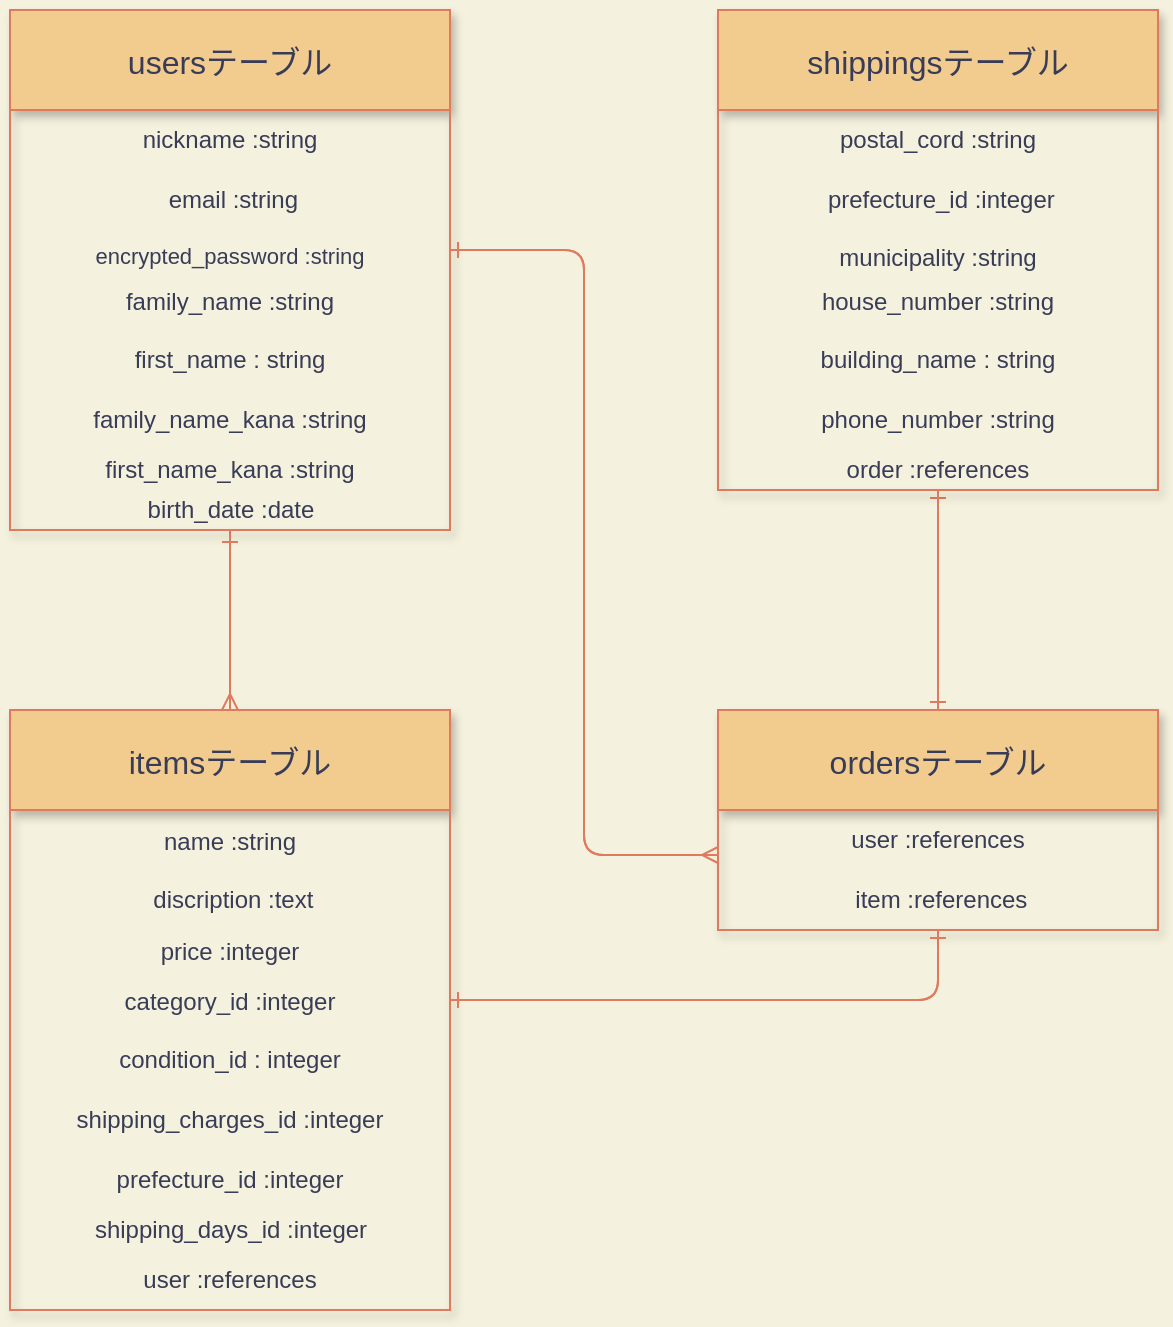 <mxfile>
    <diagram id="sKbIr0cI8A_Dz9tCZDk9" name="ページ1">
        <mxGraphModel dx="728" dy="680" grid="1" gridSize="10" guides="1" tooltips="1" connect="1" arrows="1" fold="1" page="1" pageScale="1" pageWidth="827" pageHeight="1169" background="#F4F1DE" math="0" shadow="0">
            <root>
                <mxCell id="0"/>
                <mxCell id="1" parent="0"/>
                <mxCell id="104" style="edgeStyle=orthogonalEdgeStyle;rounded=0;orthogonalLoop=1;jettySize=auto;html=1;entryX=0.5;entryY=0;entryDx=0;entryDy=0;fontSize=12;endArrow=ERmany;endFill=0;labelBackgroundColor=#F4F1DE;strokeColor=#E07A5F;fontColor=#393C56;" edge="1" parent="1" source="2" target="73">
                    <mxGeometry relative="1" as="geometry"/>
                </mxCell>
                <mxCell id="2" value="usersテーブル" style="swimlane;fontStyle=0;childLayout=stackLayout;horizontal=1;startSize=50;horizontalStack=0;resizeParent=1;resizeParentMax=0;resizeLast=0;collapsible=1;marginBottom=0;align=center;fontSize=16;shadow=1;fillColor=#F2CC8F;strokeColor=#E07A5F;fontColor=#393C56;" vertex="1" parent="1">
                    <mxGeometry x="60" y="70" width="220" height="260" as="geometry"/>
                </mxCell>
                <mxCell id="57" value="nickname :string" style="text;html=1;strokeColor=none;fillColor=none;align=center;verticalAlign=middle;whiteSpace=wrap;rounded=0;rotation=0;fontColor=#393C56;" vertex="1" parent="2">
                    <mxGeometry y="50" width="220" height="30" as="geometry"/>
                </mxCell>
                <mxCell id="35" value="&amp;nbsp;email :string" style="text;html=1;strokeColor=none;fillColor=none;align=center;verticalAlign=middle;whiteSpace=wrap;rounded=0;fontColor=#393C56;" vertex="1" parent="2">
                    <mxGeometry y="80" width="220" height="30" as="geometry"/>
                </mxCell>
                <mxCell id="4" value="encrypted_password :string" style="text;strokeColor=none;fillColor=none;spacingLeft=4;spacingRight=4;overflow=hidden;rotatable=0;points=[[0,0.5],[1,0.5]];portConstraint=eastwest;fontSize=11;align=center;fontColor=#393C56;" vertex="1" parent="2">
                    <mxGeometry y="110" width="220" height="20" as="geometry"/>
                </mxCell>
                <mxCell id="5" value="family_name :string" style="text;strokeColor=none;fillColor=none;spacingLeft=4;spacingRight=4;overflow=hidden;rotatable=0;points=[[0,0.5],[1,0.5]];portConstraint=eastwest;fontSize=12;align=center;verticalAlign=middle;fontColor=#393C56;" vertex="1" parent="2">
                    <mxGeometry y="130" width="220" height="30" as="geometry"/>
                </mxCell>
                <mxCell id="36" value="first_name : string" style="text;html=1;strokeColor=none;fillColor=none;align=center;verticalAlign=middle;whiteSpace=wrap;rounded=0;fontColor=#393C56;" vertex="1" parent="2">
                    <mxGeometry y="160" width="220" height="30" as="geometry"/>
                </mxCell>
                <mxCell id="71" value="family_name_kana :string" style="text;html=1;strokeColor=none;fillColor=none;align=center;verticalAlign=middle;whiteSpace=wrap;rounded=0;shadow=1;fontColor=#393C56;" vertex="1" parent="2">
                    <mxGeometry y="190" width="220" height="30" as="geometry"/>
                </mxCell>
                <mxCell id="28" value="first_name_kana :string" style="text;html=1;strokeColor=none;fillColor=none;align=center;verticalAlign=middle;whiteSpace=wrap;rounded=0;fontColor=#393C56;" vertex="1" parent="2">
                    <mxGeometry y="220" width="220" height="20" as="geometry"/>
                </mxCell>
                <mxCell id="69" value="birth_date :date" style="text;html=1;resizable=0;autosize=1;align=center;verticalAlign=middle;points=[];fillColor=none;strokeColor=none;rounded=0;shadow=1;fontColor=#393C56;" vertex="1" parent="2">
                    <mxGeometry y="240" width="220" height="20" as="geometry"/>
                </mxCell>
                <mxCell id="105" style="edgeStyle=orthogonalEdgeStyle;rounded=0;orthogonalLoop=1;jettySize=auto;html=1;exitX=0.5;exitY=0;exitDx=0;exitDy=0;entryX=0.5;entryY=1.1;entryDx=0;entryDy=0;entryPerimeter=0;endArrow=ERone;endFill=0;fontSize=12;labelBackgroundColor=#F4F1DE;strokeColor=#E07A5F;fontColor=#393C56;" edge="1" parent="1" source="73" target="69">
                    <mxGeometry relative="1" as="geometry"/>
                </mxCell>
                <mxCell id="73" value="itemsテーブル" style="swimlane;fontStyle=0;childLayout=stackLayout;horizontal=1;startSize=50;horizontalStack=0;resizeParent=1;resizeParentMax=0;resizeLast=0;collapsible=1;marginBottom=0;align=center;fontSize=16;shadow=1;fillColor=#F2CC8F;strokeColor=#E07A5F;fontColor=#393C56;" vertex="1" parent="1">
                    <mxGeometry x="60" y="420" width="220" height="300" as="geometry"/>
                </mxCell>
                <mxCell id="74" value="name :string" style="text;html=1;strokeColor=none;fillColor=none;align=center;verticalAlign=middle;whiteSpace=wrap;rounded=0;rotation=0;spacing=1;spacingBottom=0;spacingTop=2;fontColor=#393C56;" vertex="1" parent="73">
                    <mxGeometry y="50" width="220" height="30" as="geometry"/>
                </mxCell>
                <mxCell id="75" value="&amp;nbsp;discription :text" style="text;html=1;strokeColor=none;fillColor=none;align=center;verticalAlign=middle;whiteSpace=wrap;rounded=0;fontColor=#393C56;" vertex="1" parent="73">
                    <mxGeometry y="80" width="220" height="30" as="geometry"/>
                </mxCell>
                <mxCell id="76" value="price :integer" style="text;strokeColor=none;fillColor=none;spacingLeft=4;spacingRight=4;overflow=hidden;rotatable=0;points=[[0,0.5],[1,0.5]];portConstraint=eastwest;fontSize=12;align=center;verticalAlign=middle;fontColor=#393C56;" vertex="1" parent="73">
                    <mxGeometry y="110" width="220" height="20" as="geometry"/>
                </mxCell>
                <mxCell id="77" value="category_id :integer" style="text;strokeColor=none;fillColor=none;spacingLeft=4;spacingRight=4;overflow=hidden;rotatable=0;points=[[0,0.5],[1,0.5]];portConstraint=eastwest;fontSize=12;align=center;verticalAlign=middle;fontColor=#393C56;" vertex="1" parent="73">
                    <mxGeometry y="130" width="220" height="30" as="geometry"/>
                </mxCell>
                <mxCell id="78" value="condition_id : integer" style="text;html=1;strokeColor=none;fillColor=none;align=center;verticalAlign=middle;whiteSpace=wrap;rounded=0;fontColor=#393C56;" vertex="1" parent="73">
                    <mxGeometry y="160" width="220" height="30" as="geometry"/>
                </mxCell>
                <mxCell id="79" value="shipping_charges_id :integer" style="text;html=1;strokeColor=none;fillColor=none;align=center;verticalAlign=middle;whiteSpace=wrap;rounded=0;shadow=1;fontColor=#393C56;" vertex="1" parent="73">
                    <mxGeometry y="190" width="220" height="30" as="geometry"/>
                </mxCell>
                <mxCell id="80" value="prefecture_id :integer" style="text;html=1;strokeColor=none;fillColor=none;align=center;verticalAlign=middle;whiteSpace=wrap;rounded=0;fontColor=#393C56;" vertex="1" parent="73">
                    <mxGeometry y="220" width="220" height="30" as="geometry"/>
                </mxCell>
                <mxCell id="81" value="shipping_days_id :integer" style="text;html=1;resizable=0;autosize=1;align=center;verticalAlign=middle;points=[];fillColor=none;strokeColor=none;rounded=0;shadow=1;fontColor=#393C56;" vertex="1" parent="73">
                    <mxGeometry y="250" width="220" height="20" as="geometry"/>
                </mxCell>
                <mxCell id="83" value="user :references" style="text;html=1;strokeColor=none;fillColor=none;align=center;verticalAlign=middle;whiteSpace=wrap;rounded=0;shadow=1;fontSize=12;fontColor=#393C56;" vertex="1" parent="73">
                    <mxGeometry y="270" width="220" height="30" as="geometry"/>
                </mxCell>
                <mxCell id="113" style="edgeStyle=orthogonalEdgeStyle;rounded=0;orthogonalLoop=1;jettySize=auto;html=1;exitX=0.5;exitY=0;exitDx=0;exitDy=0;entryX=0.5;entryY=1;entryDx=0;entryDy=0;endArrow=ERone;endFill=0;fontSize=12;labelBackgroundColor=#F4F1DE;strokeColor=#E07A5F;fontColor=#393C56;" edge="1" parent="1" source="86" target="102">
                    <mxGeometry relative="1" as="geometry"/>
                </mxCell>
                <mxCell id="86" value="ordersテーブル" style="swimlane;fontStyle=0;childLayout=stackLayout;horizontal=1;startSize=50;horizontalStack=0;resizeParent=1;resizeParentMax=0;resizeLast=0;collapsible=1;marginBottom=0;align=center;fontSize=16;shadow=1;fillColor=#F2CC8F;strokeColor=#E07A5F;fontColor=#393C56;" vertex="1" parent="1">
                    <mxGeometry x="414" y="420" width="220" height="110" as="geometry"/>
                </mxCell>
                <mxCell id="87" value="user :references" style="text;html=1;strokeColor=none;fillColor=none;align=center;verticalAlign=middle;whiteSpace=wrap;rounded=0;rotation=0;fontColor=#393C56;" vertex="1" parent="86">
                    <mxGeometry y="50" width="220" height="30" as="geometry"/>
                </mxCell>
                <mxCell id="88" value="&amp;nbsp;item :references" style="text;html=1;strokeColor=none;fillColor=none;align=center;verticalAlign=middle;whiteSpace=wrap;rounded=0;fontColor=#393C56;" vertex="1" parent="86">
                    <mxGeometry y="80" width="220" height="30" as="geometry"/>
                </mxCell>
                <mxCell id="95" value="shippingsテーブル" style="swimlane;fontStyle=0;childLayout=stackLayout;horizontal=1;startSize=50;horizontalStack=0;resizeParent=1;resizeParentMax=0;resizeLast=0;collapsible=1;marginBottom=0;align=center;fontSize=16;shadow=1;fillColor=#F2CC8F;strokeColor=#E07A5F;fontColor=#393C56;" vertex="1" parent="1">
                    <mxGeometry x="414" y="70" width="220" height="240" as="geometry"/>
                </mxCell>
                <mxCell id="96" value="postal_cord :string" style="text;html=1;strokeColor=none;fillColor=none;align=center;verticalAlign=middle;whiteSpace=wrap;rounded=0;rotation=0;fontColor=#393C56;" vertex="1" parent="95">
                    <mxGeometry y="50" width="220" height="30" as="geometry"/>
                </mxCell>
                <mxCell id="97" value="&amp;nbsp;prefecture_id :integer" style="text;html=1;strokeColor=none;fillColor=none;align=center;verticalAlign=middle;whiteSpace=wrap;rounded=0;fontColor=#393C56;" vertex="1" parent="95">
                    <mxGeometry y="80" width="220" height="30" as="geometry"/>
                </mxCell>
                <mxCell id="98" value="municipality :string" style="text;strokeColor=none;fillColor=none;spacingLeft=4;spacingRight=4;overflow=hidden;rotatable=0;points=[[0,0.5],[1,0.5]];portConstraint=eastwest;fontSize=12;align=center;fontColor=#393C56;" vertex="1" parent="95">
                    <mxGeometry y="110" width="220" height="20" as="geometry"/>
                </mxCell>
                <mxCell id="99" value="house_number :string" style="text;strokeColor=none;fillColor=none;spacingLeft=4;spacingRight=4;overflow=hidden;rotatable=0;points=[[0,0.5],[1,0.5]];portConstraint=eastwest;fontSize=12;align=center;verticalAlign=middle;fontColor=#393C56;" vertex="1" parent="95">
                    <mxGeometry y="130" width="220" height="30" as="geometry"/>
                </mxCell>
                <mxCell id="100" value="building_name : string" style="text;html=1;strokeColor=none;fillColor=none;align=center;verticalAlign=middle;whiteSpace=wrap;rounded=0;fontColor=#393C56;" vertex="1" parent="95">
                    <mxGeometry y="160" width="220" height="30" as="geometry"/>
                </mxCell>
                <mxCell id="101" value="phone_number :string" style="text;html=1;strokeColor=none;fillColor=none;align=center;verticalAlign=middle;whiteSpace=wrap;rounded=0;shadow=1;fontColor=#393C56;" vertex="1" parent="95">
                    <mxGeometry y="190" width="220" height="30" as="geometry"/>
                </mxCell>
                <mxCell id="102" value="order :references" style="text;html=1;strokeColor=none;fillColor=none;align=center;verticalAlign=middle;whiteSpace=wrap;rounded=0;fontColor=#393C56;" vertex="1" parent="95">
                    <mxGeometry y="220" width="220" height="20" as="geometry"/>
                </mxCell>
                <mxCell id="112" style="edgeStyle=orthogonalEdgeStyle;rounded=0;orthogonalLoop=1;jettySize=auto;html=1;exitX=0.5;exitY=1;exitDx=0;exitDy=0;entryX=0.5;entryY=0;entryDx=0;entryDy=0;endArrow=ERone;endFill=0;fontSize=12;labelBackgroundColor=#F4F1DE;strokeColor=#E07A5F;fontColor=#393C56;" edge="1" parent="1" source="102" target="86">
                    <mxGeometry relative="1" as="geometry"/>
                </mxCell>
                <mxCell id="114" style="edgeStyle=orthogonalEdgeStyle;curved=0;rounded=1;sketch=0;orthogonalLoop=1;jettySize=auto;html=1;exitX=1;exitY=0.5;exitDx=0;exitDy=0;entryX=0;entryY=0.75;entryDx=0;entryDy=0;strokeColor=#E07A5F;fillColor=#F2CC8F;fontColor=#393C56;endArrow=ERmany;endFill=0;" edge="1" parent="1" source="4" target="87">
                    <mxGeometry relative="1" as="geometry"/>
                </mxCell>
                <mxCell id="115" style="edgeStyle=orthogonalEdgeStyle;curved=0;rounded=1;sketch=0;orthogonalLoop=1;jettySize=auto;html=1;exitX=0;exitY=0.75;exitDx=0;exitDy=0;entryX=1;entryY=0.5;entryDx=0;entryDy=0;endArrow=ERone;endFill=0;strokeColor=#E07A5F;fillColor=#F2CC8F;fontColor=#393C56;" edge="1" parent="1" source="87" target="4">
                    <mxGeometry relative="1" as="geometry"/>
                </mxCell>
                <mxCell id="116" style="edgeStyle=orthogonalEdgeStyle;curved=0;rounded=1;sketch=0;orthogonalLoop=1;jettySize=auto;html=1;exitX=1;exitY=0.5;exitDx=0;exitDy=0;entryX=0.5;entryY=1;entryDx=0;entryDy=0;endArrow=ERone;endFill=0;strokeColor=#E07A5F;fillColor=#F2CC8F;fontColor=#393C56;" edge="1" parent="1" source="77" target="88">
                    <mxGeometry relative="1" as="geometry"/>
                </mxCell>
                <mxCell id="118" style="edgeStyle=orthogonalEdgeStyle;curved=0;rounded=1;sketch=0;orthogonalLoop=1;jettySize=auto;html=1;exitX=0.5;exitY=1;exitDx=0;exitDy=0;entryX=1;entryY=0.5;entryDx=0;entryDy=0;endArrow=ERone;endFill=0;strokeColor=#E07A5F;fillColor=#F2CC8F;fontColor=#393C56;" edge="1" parent="1" source="88" target="77">
                    <mxGeometry relative="1" as="geometry"/>
                </mxCell>
            </root>
        </mxGraphModel>
    </diagram>
</mxfile>